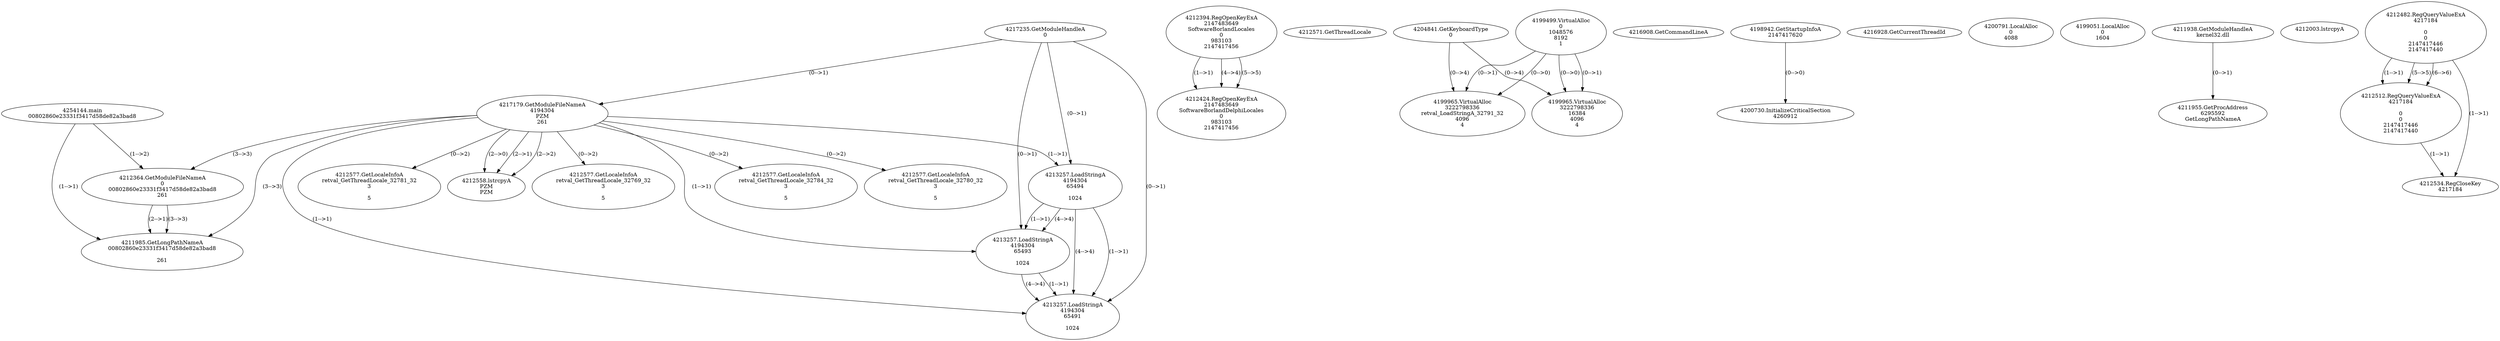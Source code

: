 // Global SCDG with merge call
digraph {
	0 [label="4254144.main
00802860e23331f3417d58de82a3bad8"]
	1 [label="4217235.GetModuleHandleA
0"]
	2 [label="4217179.GetModuleFileNameA
4194304
PZM
261"]
	1 -> 2 [label="(0-->1)"]
	3 [label="4212364.GetModuleFileNameA
0
00802860e23331f3417d58de82a3bad8
261"]
	0 -> 3 [label="(1-->2)"]
	2 -> 3 [label="(3-->3)"]
	4 [label="4212394.RegOpenKeyExA
2147483649
Software\Borland\Locales
0
983103
2147417456"]
	5 [label="4212424.RegOpenKeyExA
2147483649
Software\Borland\Delphi\Locales
0
983103
2147417456"]
	4 -> 5 [label="(1-->1)"]
	4 -> 5 [label="(4-->4)"]
	4 -> 5 [label="(5-->5)"]
	6 [label="4212558.lstrcpyA
PZM
PZM"]
	2 -> 6 [label="(2-->1)"]
	2 -> 6 [label="(2-->2)"]
	2 -> 6 [label="(2-->0)"]
	7 [label="4212571.GetThreadLocale
"]
	8 [label="4212577.GetLocaleInfoA
retval_GetThreadLocale_32769_32
3

5"]
	2 -> 8 [label="(0-->2)"]
	9 [label="4204841.GetKeyboardType
0"]
	10 [label="4216908.GetCommandLineA
"]
	11 [label="4198942.GetStartupInfoA
2147417620"]
	12 [label="4216928.GetCurrentThreadId
"]
	13 [label="4213257.LoadStringA
4194304
65494

1024"]
	1 -> 13 [label="(0-->1)"]
	2 -> 13 [label="(1-->1)"]
	14 [label="4213257.LoadStringA
4194304
65493

1024"]
	1 -> 14 [label="(0-->1)"]
	2 -> 14 [label="(1-->1)"]
	13 -> 14 [label="(1-->1)"]
	13 -> 14 [label="(4-->4)"]
	15 [label="4200730.InitializeCriticalSection
4260912"]
	11 -> 15 [label="(0-->0)"]
	16 [label="4200791.LocalAlloc
0
4088"]
	17 [label="4199499.VirtualAlloc
0
1048576
8192
1"]
	18 [label="4199051.LocalAlloc
0
1604"]
	19 [label="4199965.VirtualAlloc
3222798336
16384
4096
4"]
	17 -> 19 [label="(0-->1)"]
	9 -> 19 [label="(0-->4)"]
	17 -> 19 [label="(0-->0)"]
	20 [label="4211938.GetModuleHandleA
kernel32.dll"]
	21 [label="4211955.GetProcAddress
6295592
GetLongPathNameA"]
	20 -> 21 [label="(0-->1)"]
	22 [label="4211985.GetLongPathNameA
00802860e23331f3417d58de82a3bad8

261"]
	0 -> 22 [label="(1-->1)"]
	3 -> 22 [label="(2-->1)"]
	2 -> 22 [label="(3-->3)"]
	3 -> 22 [label="(3-->3)"]
	23 [label="4212003.lstrcpyA

"]
	24 [label="4212482.RegQueryValueExA
4217184

0
0
2147417446
2147417440"]
	25 [label="4212512.RegQueryValueExA
4217184

0
0
2147417446
2147417440"]
	24 -> 25 [label="(1-->1)"]
	24 -> 25 [label="(5-->5)"]
	24 -> 25 [label="(6-->6)"]
	26 [label="4212534.RegCloseKey
4217184"]
	24 -> 26 [label="(1-->1)"]
	25 -> 26 [label="(1-->1)"]
	27 [label="4212577.GetLocaleInfoA
retval_GetThreadLocale_32784_32
3

5"]
	2 -> 27 [label="(0-->2)"]
	28 [label="4199965.VirtualAlloc
3222798336
retval_LoadStringA_32791_32
4096
4"]
	17 -> 28 [label="(0-->1)"]
	9 -> 28 [label="(0-->4)"]
	17 -> 28 [label="(0-->0)"]
	29 [label="4213257.LoadStringA
4194304
65491

1024"]
	1 -> 29 [label="(0-->1)"]
	2 -> 29 [label="(1-->1)"]
	13 -> 29 [label="(1-->1)"]
	14 -> 29 [label="(1-->1)"]
	13 -> 29 [label="(4-->4)"]
	14 -> 29 [label="(4-->4)"]
	30 [label="4212577.GetLocaleInfoA
retval_GetThreadLocale_32780_32
3

5"]
	2 -> 30 [label="(0-->2)"]
	31 [label="4212577.GetLocaleInfoA
retval_GetThreadLocale_32781_32
3

5"]
	2 -> 31 [label="(0-->2)"]
}
